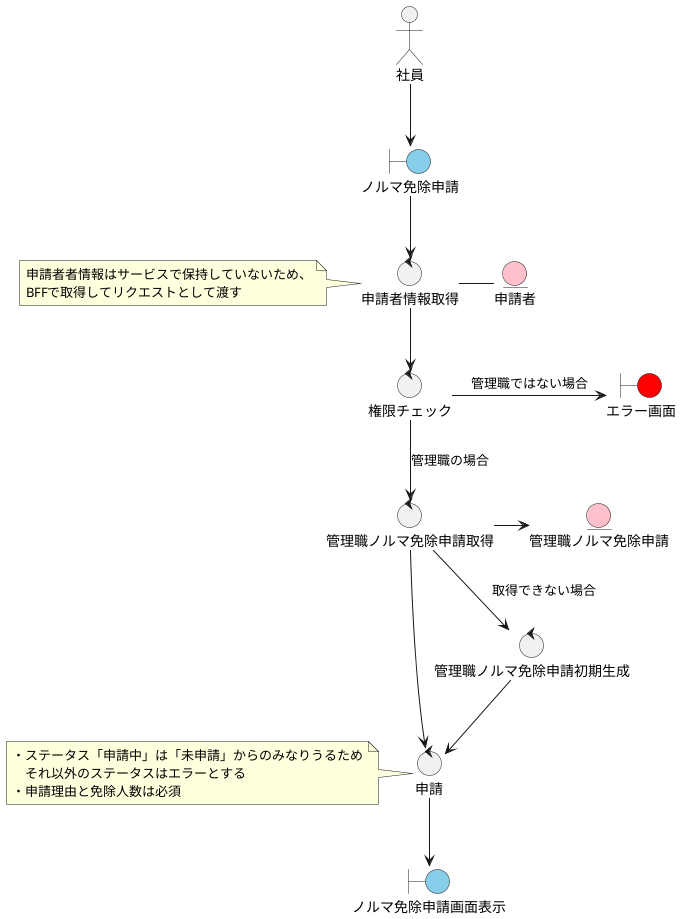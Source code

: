 @startuml

'アクター
actor 社員

'バウンダリ
boundary ノルマ免除申請 #skyblue
boundary エラー画面 #red 
boundary ノルマ免除申請画面表示 #skyblue

'コントロール
control 申請者情報取得
note left of 申請者情報取得
申請者者情報はサービスで保持していないため、
BFFで取得してリクエストとして渡す
endnote
control 権限チェック
control 管理職ノルマ免除申請取得
control 管理職ノルマ免除申請初期生成
control 申請
note left of 申請
・ステータス「申請中」は「未申請」からのみなりうるため
　それ以外のステータスはエラーとする
・申請理由と免除人数は必須
endnote

'エンティティ
entity 申請者 #pink
entity 管理職ノルマ免除申請 #pink

'処理概要
社員 --> ノルマ免除申請
ノルマ免除申請 --> 申請者情報取得
申請者情報取得 - 申請者
申請者情報取得 --> 権限チェック
権限チェック -> エラー画面 : 管理職ではない場合
権限チェック --> 管理職ノルマ免除申請取得 : 管理職の場合
管理職ノルマ免除申請取得 -> 管理職ノルマ免除申請
管理職ノルマ免除申請取得 --> 管理職ノルマ免除申請初期生成 :　取得できない場合
管理職ノルマ免除申請取得 --> 申請
管理職ノルマ免除申請初期生成 --> 申請
申請 --> ノルマ免除申請画面表示

@enduml
